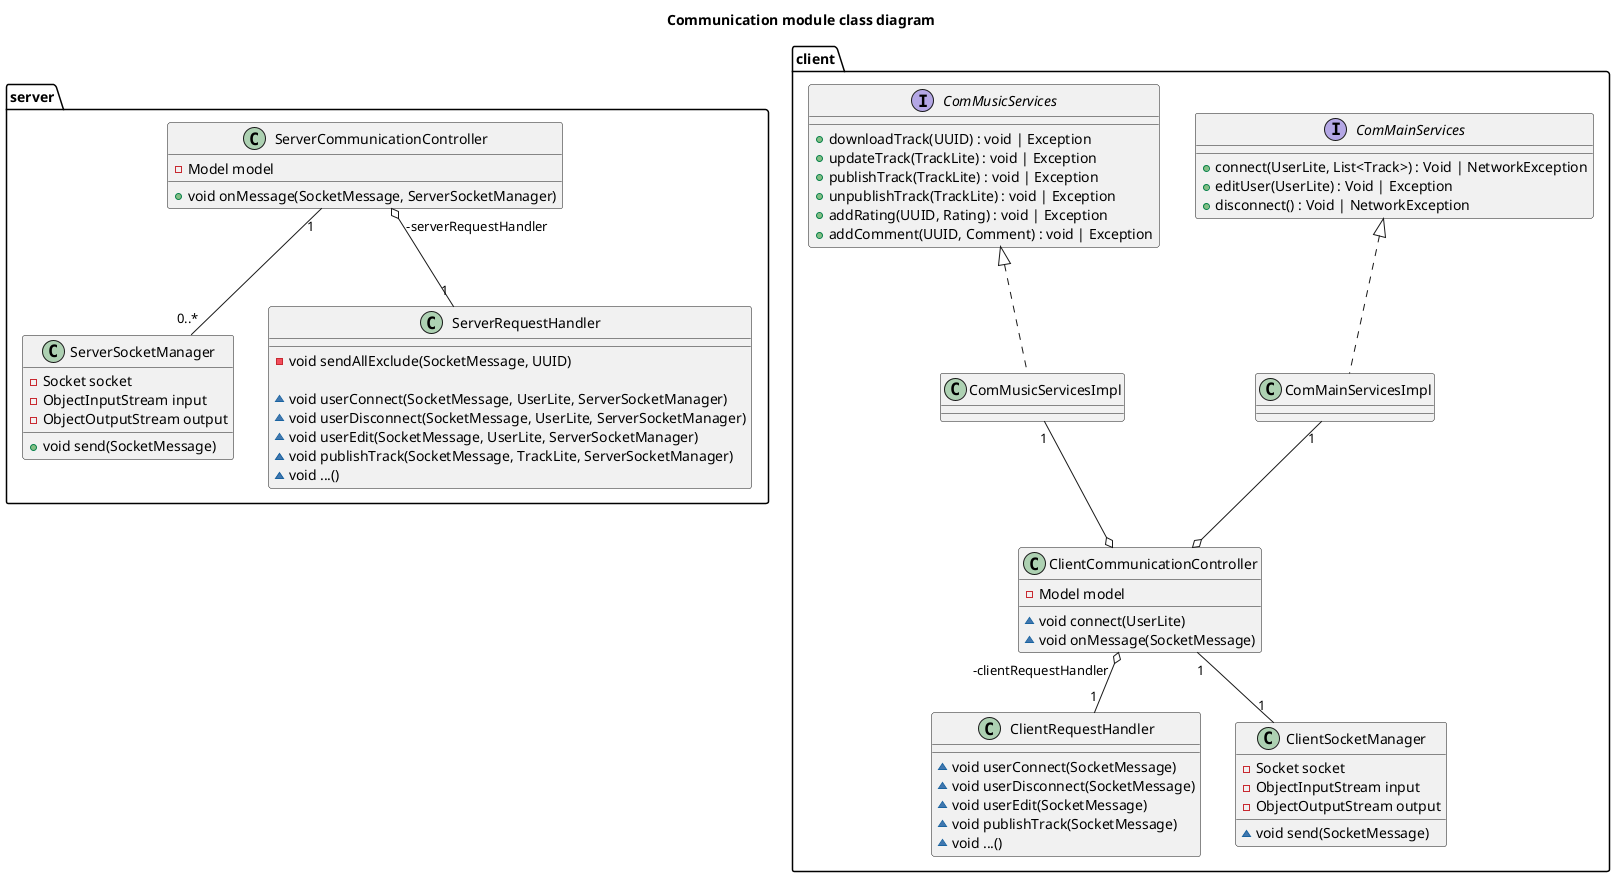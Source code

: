 @startuml Communication module class diagram
title Communication module class diagram

package server {
    class ServerCommunicationController {
        - Model model
        + void onMessage(SocketMessage, ServerSocketManager)
    }

    class ServerSocketManager {
        - Socket socket
        - ObjectInputStream input
        - ObjectOutputStream output

        + void send(SocketMessage)
    }

    class ServerRequestHandler {
        - void sendAllExclude(SocketMessage, UUID)

        ~ void userConnect(SocketMessage, UserLite, ServerSocketManager)
        ~ void userDisconnect(SocketMessage, UserLite, ServerSocketManager)
        ~ void userEdit(SocketMessage, UserLite, ServerSocketManager)
        ~ void publishTrack(SocketMessage, TrackLite, ServerSocketManager)
        ~ void ...()
    }

    ServerCommunicationController "1" -- "0..*" ServerSocketManager
    ServerCommunicationController "-serverRequestHandler" o-- "    1" ServerRequestHandler

}

package client {
    class ClientCommunicationController {
        - Model model

        ~ void connect(UserLite)
        ~ void onMessage(SocketMessage)
    } 

    class ClientRequestHandler {
        ~ void userConnect(SocketMessage)
        ~ void userDisconnect(SocketMessage)
        ~ void userEdit(SocketMessage)
        ~ void publishTrack(SocketMessage)
        ~ void ...()
    }

    interface ComMainServices  {
        + connect(UserLite, List<Track>) : Void | NetworkException
        + editUser(UserLite) : Void | Exception
        + disconnect() : Void | NetworkException
    }

    interface ComMusicServices {
        + downloadTrack(UUID) : void | Exception
        + updateTrack(TrackLite) : void | Exception
        + publishTrack(TrackLite) : void | Exception
        + unpublishTrack(TrackLite) : void | Exception
        + addRating(UUID, Rating) : void | Exception
        + addComment(UUID, Comment) : void | Exception
    }

    class ComMainServicesImpl implements ComMainServices {
    }

    class ComMusicServicesImpl implements ComMusicServices {
    }

    class ClientSocketManager {
        - Socket socket
        - ObjectInputStream input
        - ObjectOutputStream output

        ~ void send(SocketMessage)
    }

    ClientSocketManager "1" -up- "1" ClientCommunicationController
    ClientCommunicationController "-clientRequestHandler" o-- "1" ClientRequestHandler
    ComMainServicesImpl "1" --o ClientCommunicationController
    ComMusicServicesImpl "1" --o ClientCommunicationController
    
}
@enduml
